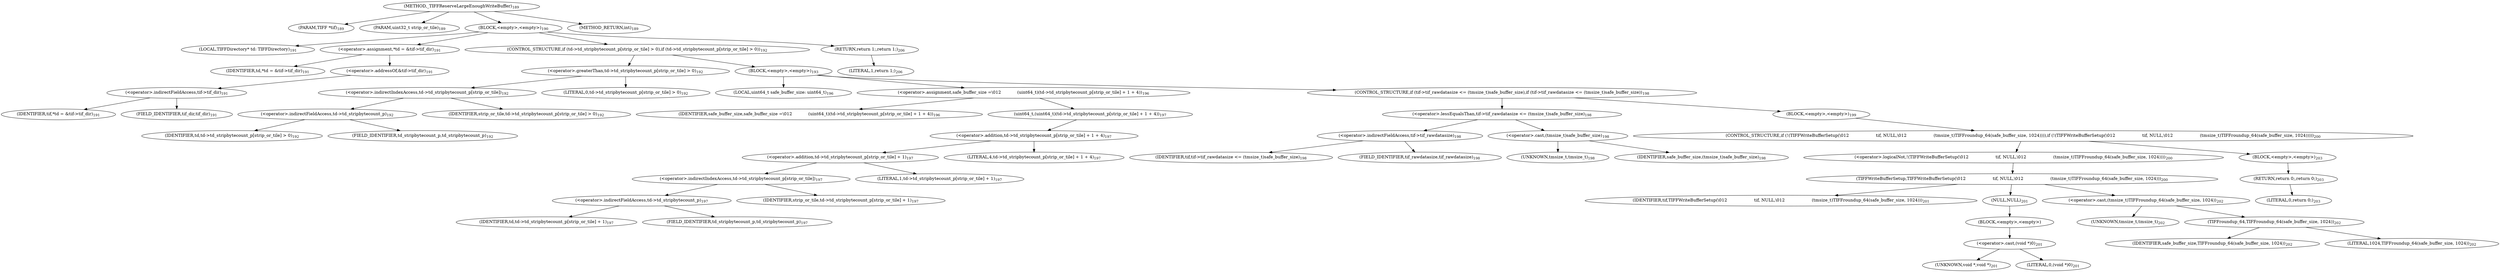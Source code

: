 digraph "_TIFFReserveLargeEnoughWriteBuffer" {  
"30718" [label = <(METHOD,_TIFFReserveLargeEnoughWriteBuffer)<SUB>189</SUB>> ]
"30719" [label = <(PARAM,TIFF *tif)<SUB>189</SUB>> ]
"30720" [label = <(PARAM,uint32_t strip_or_tile)<SUB>189</SUB>> ]
"30721" [label = <(BLOCK,&lt;empty&gt;,&lt;empty&gt;)<SUB>190</SUB>> ]
"30722" [label = <(LOCAL,TIFFDirectory* td: TIFFDirectory)<SUB>191</SUB>> ]
"30723" [label = <(&lt;operator&gt;.assignment,*td = &amp;tif-&gt;tif_dir)<SUB>191</SUB>> ]
"30724" [label = <(IDENTIFIER,td,*td = &amp;tif-&gt;tif_dir)<SUB>191</SUB>> ]
"30725" [label = <(&lt;operator&gt;.addressOf,&amp;tif-&gt;tif_dir)<SUB>191</SUB>> ]
"30726" [label = <(&lt;operator&gt;.indirectFieldAccess,tif-&gt;tif_dir)<SUB>191</SUB>> ]
"30727" [label = <(IDENTIFIER,tif,*td = &amp;tif-&gt;tif_dir)<SUB>191</SUB>> ]
"30728" [label = <(FIELD_IDENTIFIER,tif_dir,tif_dir)<SUB>191</SUB>> ]
"30729" [label = <(CONTROL_STRUCTURE,if (td-&gt;td_stripbytecount_p[strip_or_tile] &gt; 0),if (td-&gt;td_stripbytecount_p[strip_or_tile] &gt; 0))<SUB>192</SUB>> ]
"30730" [label = <(&lt;operator&gt;.greaterThan,td-&gt;td_stripbytecount_p[strip_or_tile] &gt; 0)<SUB>192</SUB>> ]
"30731" [label = <(&lt;operator&gt;.indirectIndexAccess,td-&gt;td_stripbytecount_p[strip_or_tile])<SUB>192</SUB>> ]
"30732" [label = <(&lt;operator&gt;.indirectFieldAccess,td-&gt;td_stripbytecount_p)<SUB>192</SUB>> ]
"30733" [label = <(IDENTIFIER,td,td-&gt;td_stripbytecount_p[strip_or_tile] &gt; 0)<SUB>192</SUB>> ]
"30734" [label = <(FIELD_IDENTIFIER,td_stripbytecount_p,td_stripbytecount_p)<SUB>192</SUB>> ]
"30735" [label = <(IDENTIFIER,strip_or_tile,td-&gt;td_stripbytecount_p[strip_or_tile] &gt; 0)<SUB>192</SUB>> ]
"30736" [label = <(LITERAL,0,td-&gt;td_stripbytecount_p[strip_or_tile] &gt; 0)<SUB>192</SUB>> ]
"30737" [label = <(BLOCK,&lt;empty&gt;,&lt;empty&gt;)<SUB>193</SUB>> ]
"30738" [label = <(LOCAL,uint64_t safe_buffer_size: uint64_t)<SUB>196</SUB>> ]
"30739" [label = <(&lt;operator&gt;.assignment,safe_buffer_size =\012            (uint64_t)(td-&gt;td_stripbytecount_p[strip_or_tile] + 1 + 4))<SUB>196</SUB>> ]
"30740" [label = <(IDENTIFIER,safe_buffer_size,safe_buffer_size =\012            (uint64_t)(td-&gt;td_stripbytecount_p[strip_or_tile] + 1 + 4))<SUB>196</SUB>> ]
"30741" [label = <(uint64_t,(uint64_t)(td-&gt;td_stripbytecount_p[strip_or_tile] + 1 + 4))<SUB>197</SUB>> ]
"30742" [label = <(&lt;operator&gt;.addition,td-&gt;td_stripbytecount_p[strip_or_tile] + 1 + 4)<SUB>197</SUB>> ]
"30743" [label = <(&lt;operator&gt;.addition,td-&gt;td_stripbytecount_p[strip_or_tile] + 1)<SUB>197</SUB>> ]
"30744" [label = <(&lt;operator&gt;.indirectIndexAccess,td-&gt;td_stripbytecount_p[strip_or_tile])<SUB>197</SUB>> ]
"30745" [label = <(&lt;operator&gt;.indirectFieldAccess,td-&gt;td_stripbytecount_p)<SUB>197</SUB>> ]
"30746" [label = <(IDENTIFIER,td,td-&gt;td_stripbytecount_p[strip_or_tile] + 1)<SUB>197</SUB>> ]
"30747" [label = <(FIELD_IDENTIFIER,td_stripbytecount_p,td_stripbytecount_p)<SUB>197</SUB>> ]
"30748" [label = <(IDENTIFIER,strip_or_tile,td-&gt;td_stripbytecount_p[strip_or_tile] + 1)<SUB>197</SUB>> ]
"30749" [label = <(LITERAL,1,td-&gt;td_stripbytecount_p[strip_or_tile] + 1)<SUB>197</SUB>> ]
"30750" [label = <(LITERAL,4,td-&gt;td_stripbytecount_p[strip_or_tile] + 1 + 4)<SUB>197</SUB>> ]
"30751" [label = <(CONTROL_STRUCTURE,if (tif-&gt;tif_rawdatasize &lt;= (tmsize_t)safe_buffer_size),if (tif-&gt;tif_rawdatasize &lt;= (tmsize_t)safe_buffer_size))<SUB>198</SUB>> ]
"30752" [label = <(&lt;operator&gt;.lessEqualsThan,tif-&gt;tif_rawdatasize &lt;= (tmsize_t)safe_buffer_size)<SUB>198</SUB>> ]
"30753" [label = <(&lt;operator&gt;.indirectFieldAccess,tif-&gt;tif_rawdatasize)<SUB>198</SUB>> ]
"30754" [label = <(IDENTIFIER,tif,tif-&gt;tif_rawdatasize &lt;= (tmsize_t)safe_buffer_size)<SUB>198</SUB>> ]
"30755" [label = <(FIELD_IDENTIFIER,tif_rawdatasize,tif_rawdatasize)<SUB>198</SUB>> ]
"30756" [label = <(&lt;operator&gt;.cast,(tmsize_t)safe_buffer_size)<SUB>198</SUB>> ]
"30757" [label = <(UNKNOWN,tmsize_t,tmsize_t)<SUB>198</SUB>> ]
"30758" [label = <(IDENTIFIER,safe_buffer_size,(tmsize_t)safe_buffer_size)<SUB>198</SUB>> ]
"30759" [label = <(BLOCK,&lt;empty&gt;,&lt;empty&gt;)<SUB>199</SUB>> ]
"30760" [label = <(CONTROL_STRUCTURE,if (!(TIFFWriteBufferSetup(\012                    tif, NULL,\012                    (tmsize_t)TIFFroundup_64(safe_buffer_size, 1024)))),if (!(TIFFWriteBufferSetup(\012                    tif, NULL,\012                    (tmsize_t)TIFFroundup_64(safe_buffer_size, 1024)))))<SUB>200</SUB>> ]
"30761" [label = <(&lt;operator&gt;.logicalNot,!(TIFFWriteBufferSetup(\012                    tif, NULL,\012                    (tmsize_t)TIFFroundup_64(safe_buffer_size, 1024))))<SUB>200</SUB>> ]
"30762" [label = <(TIFFWriteBufferSetup,TIFFWriteBufferSetup(\012                    tif, NULL,\012                    (tmsize_t)TIFFroundup_64(safe_buffer_size, 1024)))<SUB>200</SUB>> ]
"30763" [label = <(IDENTIFIER,tif,TIFFWriteBufferSetup(\012                    tif, NULL,\012                    (tmsize_t)TIFFroundup_64(safe_buffer_size, 1024)))<SUB>201</SUB>> ]
"30764" [label = <(NULL,NULL)<SUB>201</SUB>> ]
"30765" [label = <(BLOCK,&lt;empty&gt;,&lt;empty&gt;)> ]
"30766" [label = <(&lt;operator&gt;.cast,(void *)0)<SUB>201</SUB>> ]
"30767" [label = <(UNKNOWN,void *,void *)<SUB>201</SUB>> ]
"30768" [label = <(LITERAL,0,(void *)0)<SUB>201</SUB>> ]
"30769" [label = <(&lt;operator&gt;.cast,(tmsize_t)TIFFroundup_64(safe_buffer_size, 1024))<SUB>202</SUB>> ]
"30770" [label = <(UNKNOWN,tmsize_t,tmsize_t)<SUB>202</SUB>> ]
"30771" [label = <(TIFFroundup_64,TIFFroundup_64(safe_buffer_size, 1024))<SUB>202</SUB>> ]
"30772" [label = <(IDENTIFIER,safe_buffer_size,TIFFroundup_64(safe_buffer_size, 1024))<SUB>202</SUB>> ]
"30773" [label = <(LITERAL,1024,TIFFroundup_64(safe_buffer_size, 1024))<SUB>202</SUB>> ]
"30774" [label = <(BLOCK,&lt;empty&gt;,&lt;empty&gt;)<SUB>203</SUB>> ]
"30775" [label = <(RETURN,return 0;,return 0;)<SUB>203</SUB>> ]
"30776" [label = <(LITERAL,0,return 0;)<SUB>203</SUB>> ]
"30777" [label = <(RETURN,return 1;,return 1;)<SUB>206</SUB>> ]
"30778" [label = <(LITERAL,1,return 1;)<SUB>206</SUB>> ]
"30779" [label = <(METHOD_RETURN,int)<SUB>189</SUB>> ]
  "30718" -> "30719" 
  "30718" -> "30720" 
  "30718" -> "30721" 
  "30718" -> "30779" 
  "30721" -> "30722" 
  "30721" -> "30723" 
  "30721" -> "30729" 
  "30721" -> "30777" 
  "30723" -> "30724" 
  "30723" -> "30725" 
  "30725" -> "30726" 
  "30726" -> "30727" 
  "30726" -> "30728" 
  "30729" -> "30730" 
  "30729" -> "30737" 
  "30730" -> "30731" 
  "30730" -> "30736" 
  "30731" -> "30732" 
  "30731" -> "30735" 
  "30732" -> "30733" 
  "30732" -> "30734" 
  "30737" -> "30738" 
  "30737" -> "30739" 
  "30737" -> "30751" 
  "30739" -> "30740" 
  "30739" -> "30741" 
  "30741" -> "30742" 
  "30742" -> "30743" 
  "30742" -> "30750" 
  "30743" -> "30744" 
  "30743" -> "30749" 
  "30744" -> "30745" 
  "30744" -> "30748" 
  "30745" -> "30746" 
  "30745" -> "30747" 
  "30751" -> "30752" 
  "30751" -> "30759" 
  "30752" -> "30753" 
  "30752" -> "30756" 
  "30753" -> "30754" 
  "30753" -> "30755" 
  "30756" -> "30757" 
  "30756" -> "30758" 
  "30759" -> "30760" 
  "30760" -> "30761" 
  "30760" -> "30774" 
  "30761" -> "30762" 
  "30762" -> "30763" 
  "30762" -> "30764" 
  "30762" -> "30769" 
  "30764" -> "30765" 
  "30765" -> "30766" 
  "30766" -> "30767" 
  "30766" -> "30768" 
  "30769" -> "30770" 
  "30769" -> "30771" 
  "30771" -> "30772" 
  "30771" -> "30773" 
  "30774" -> "30775" 
  "30775" -> "30776" 
  "30777" -> "30778" 
}
